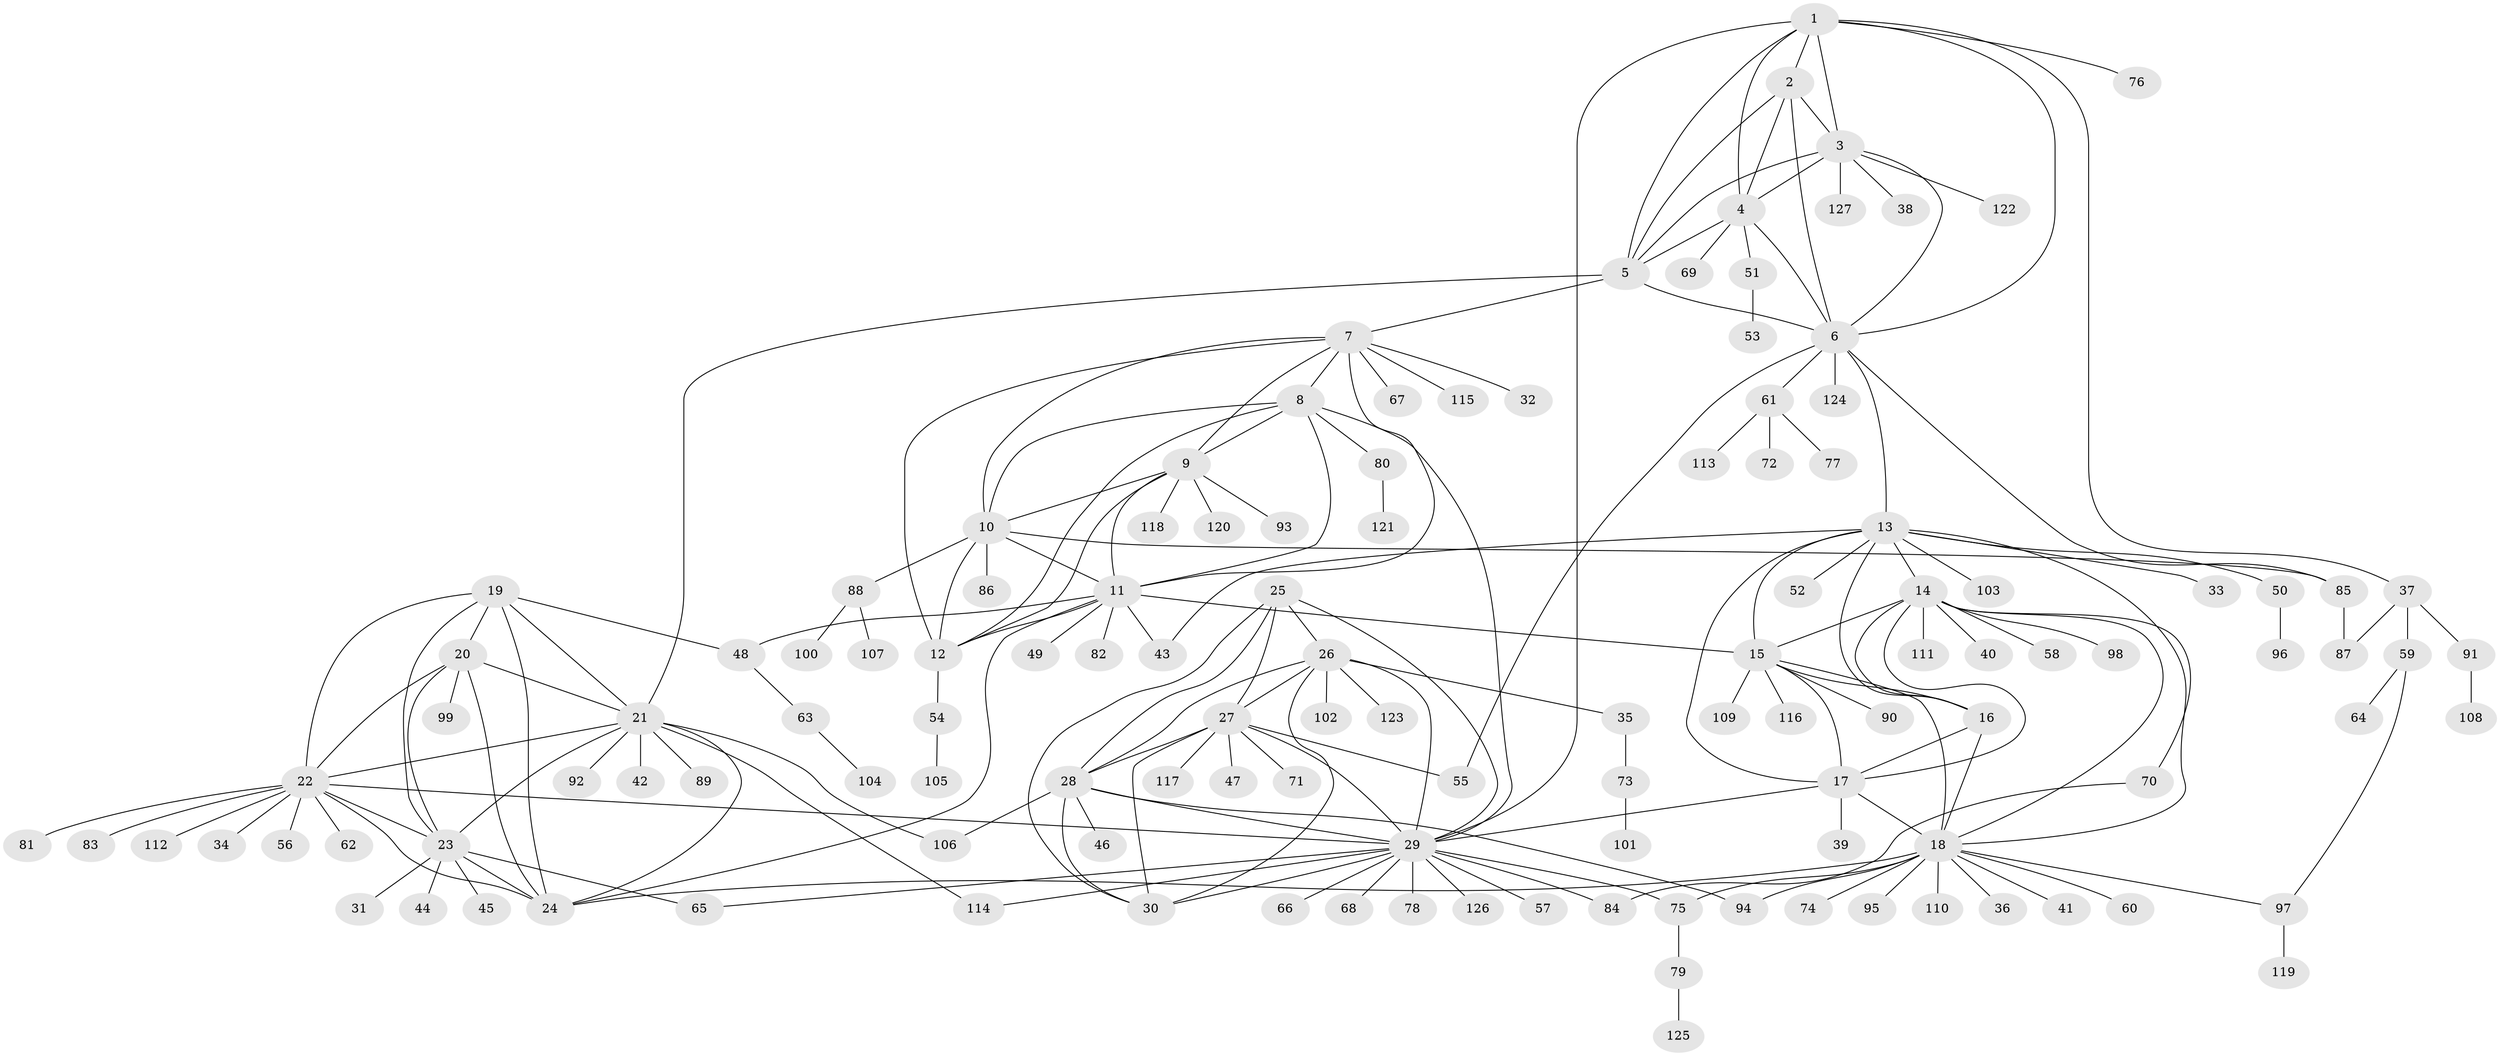 // Generated by graph-tools (version 1.1) at 2025/11/02/27/25 16:11:31]
// undirected, 127 vertices, 194 edges
graph export_dot {
graph [start="1"]
  node [color=gray90,style=filled];
  1;
  2;
  3;
  4;
  5;
  6;
  7;
  8;
  9;
  10;
  11;
  12;
  13;
  14;
  15;
  16;
  17;
  18;
  19;
  20;
  21;
  22;
  23;
  24;
  25;
  26;
  27;
  28;
  29;
  30;
  31;
  32;
  33;
  34;
  35;
  36;
  37;
  38;
  39;
  40;
  41;
  42;
  43;
  44;
  45;
  46;
  47;
  48;
  49;
  50;
  51;
  52;
  53;
  54;
  55;
  56;
  57;
  58;
  59;
  60;
  61;
  62;
  63;
  64;
  65;
  66;
  67;
  68;
  69;
  70;
  71;
  72;
  73;
  74;
  75;
  76;
  77;
  78;
  79;
  80;
  81;
  82;
  83;
  84;
  85;
  86;
  87;
  88;
  89;
  90;
  91;
  92;
  93;
  94;
  95;
  96;
  97;
  98;
  99;
  100;
  101;
  102;
  103;
  104;
  105;
  106;
  107;
  108;
  109;
  110;
  111;
  112;
  113;
  114;
  115;
  116;
  117;
  118;
  119;
  120;
  121;
  122;
  123;
  124;
  125;
  126;
  127;
  1 -- 2;
  1 -- 3;
  1 -- 4;
  1 -- 5;
  1 -- 6;
  1 -- 29;
  1 -- 37;
  1 -- 76;
  2 -- 3;
  2 -- 4;
  2 -- 5;
  2 -- 6;
  3 -- 4;
  3 -- 5;
  3 -- 6;
  3 -- 38;
  3 -- 122;
  3 -- 127;
  4 -- 5;
  4 -- 6;
  4 -- 51;
  4 -- 69;
  5 -- 6;
  5 -- 7;
  5 -- 21;
  6 -- 13;
  6 -- 55;
  6 -- 61;
  6 -- 85;
  6 -- 124;
  7 -- 8;
  7 -- 9;
  7 -- 10;
  7 -- 11;
  7 -- 12;
  7 -- 32;
  7 -- 67;
  7 -- 115;
  8 -- 9;
  8 -- 10;
  8 -- 11;
  8 -- 12;
  8 -- 29;
  8 -- 80;
  9 -- 10;
  9 -- 11;
  9 -- 12;
  9 -- 93;
  9 -- 118;
  9 -- 120;
  10 -- 11;
  10 -- 12;
  10 -- 85;
  10 -- 86;
  10 -- 88;
  11 -- 12;
  11 -- 15;
  11 -- 24;
  11 -- 43;
  11 -- 48;
  11 -- 49;
  11 -- 82;
  12 -- 54;
  13 -- 14;
  13 -- 15;
  13 -- 16;
  13 -- 17;
  13 -- 18;
  13 -- 33;
  13 -- 43;
  13 -- 50;
  13 -- 52;
  13 -- 103;
  14 -- 15;
  14 -- 16;
  14 -- 17;
  14 -- 18;
  14 -- 40;
  14 -- 58;
  14 -- 70;
  14 -- 98;
  14 -- 111;
  15 -- 16;
  15 -- 17;
  15 -- 18;
  15 -- 90;
  15 -- 109;
  15 -- 116;
  16 -- 17;
  16 -- 18;
  17 -- 18;
  17 -- 29;
  17 -- 39;
  18 -- 24;
  18 -- 36;
  18 -- 41;
  18 -- 60;
  18 -- 74;
  18 -- 75;
  18 -- 94;
  18 -- 95;
  18 -- 97;
  18 -- 110;
  19 -- 20;
  19 -- 21;
  19 -- 22;
  19 -- 23;
  19 -- 24;
  19 -- 48;
  20 -- 21;
  20 -- 22;
  20 -- 23;
  20 -- 24;
  20 -- 99;
  21 -- 22;
  21 -- 23;
  21 -- 24;
  21 -- 42;
  21 -- 89;
  21 -- 92;
  21 -- 106;
  21 -- 114;
  22 -- 23;
  22 -- 24;
  22 -- 29;
  22 -- 34;
  22 -- 56;
  22 -- 62;
  22 -- 81;
  22 -- 83;
  22 -- 112;
  23 -- 24;
  23 -- 31;
  23 -- 44;
  23 -- 45;
  23 -- 65;
  25 -- 26;
  25 -- 27;
  25 -- 28;
  25 -- 29;
  25 -- 30;
  26 -- 27;
  26 -- 28;
  26 -- 29;
  26 -- 30;
  26 -- 35;
  26 -- 102;
  26 -- 123;
  27 -- 28;
  27 -- 29;
  27 -- 30;
  27 -- 47;
  27 -- 55;
  27 -- 71;
  27 -- 117;
  28 -- 29;
  28 -- 30;
  28 -- 46;
  28 -- 94;
  28 -- 106;
  29 -- 30;
  29 -- 57;
  29 -- 65;
  29 -- 66;
  29 -- 68;
  29 -- 75;
  29 -- 78;
  29 -- 84;
  29 -- 114;
  29 -- 126;
  35 -- 73;
  37 -- 59;
  37 -- 87;
  37 -- 91;
  48 -- 63;
  50 -- 96;
  51 -- 53;
  54 -- 105;
  59 -- 64;
  59 -- 97;
  61 -- 72;
  61 -- 77;
  61 -- 113;
  63 -- 104;
  70 -- 84;
  73 -- 101;
  75 -- 79;
  79 -- 125;
  80 -- 121;
  85 -- 87;
  88 -- 100;
  88 -- 107;
  91 -- 108;
  97 -- 119;
}

